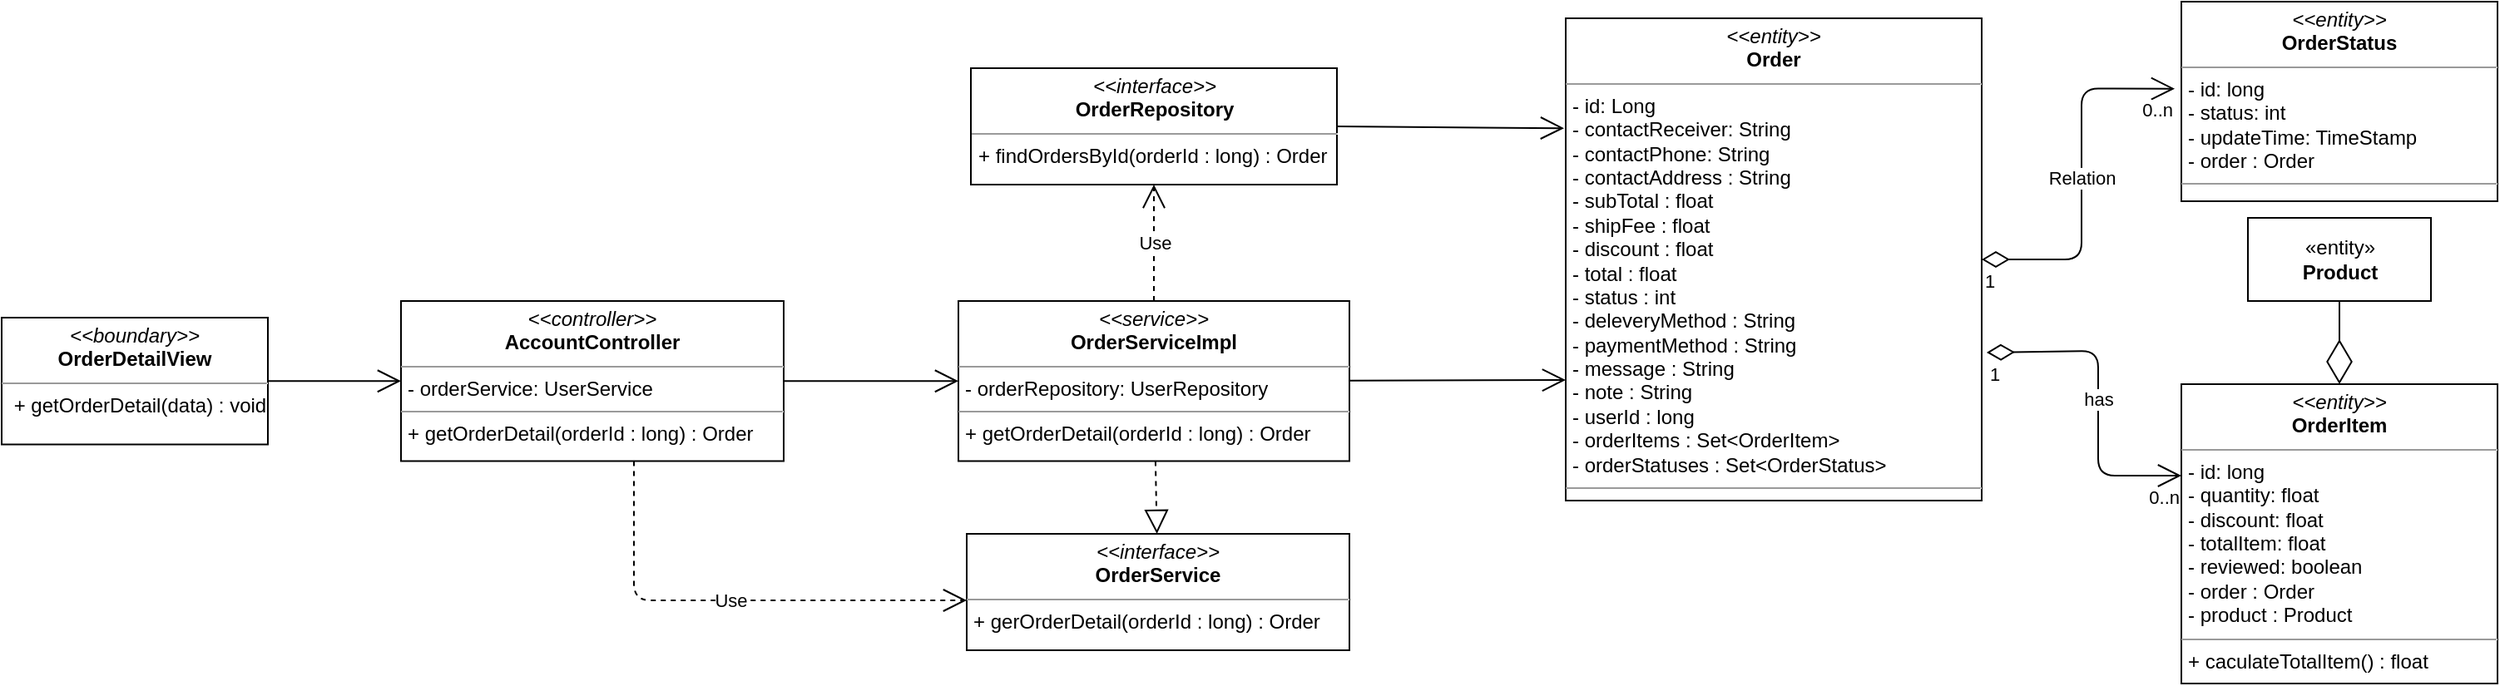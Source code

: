 <mxfile version="14.6.13" type="device"><diagram id="C5RBs43oDa-KdzZeNtuy" name="Page-1"><mxGraphModel dx="1935" dy="1594" grid="1" gridSize="10" guides="1" tooltips="1" connect="1" arrows="1" fold="1" page="1" pageScale="1" pageWidth="827" pageHeight="1169" math="0" shadow="0"><root><mxCell id="WIyWlLk6GJQsqaUBKTNV-0"/><mxCell id="WIyWlLk6GJQsqaUBKTNV-1" parent="WIyWlLk6GJQsqaUBKTNV-0"/><mxCell id="WVN8iQcISe4Y3c2PSFAi-0" value="&lt;p style=&quot;margin: 0px ; margin-top: 4px ; text-align: center&quot;&gt;&lt;i&gt;&amp;lt;&amp;lt;boundary&amp;gt;&amp;gt;&lt;/i&gt;&lt;br&gt;&lt;b&gt;OrderDetailView&lt;/b&gt;&lt;/p&gt;&lt;hr size=&quot;1&quot;&gt;&lt;p style=&quot;margin: 0px ; margin-left: 4px&quot;&gt;&lt;span&gt;&amp;nbsp;&lt;/span&gt;&lt;span&gt;+ getOrderDetail(data) : void&lt;/span&gt;&lt;/p&gt;" style="verticalAlign=top;align=left;overflow=fill;fontSize=12;fontFamily=Helvetica;html=1;" vertex="1" parent="WIyWlLk6GJQsqaUBKTNV-1"><mxGeometry x="-20" y="160" width="160" height="76.25" as="geometry"/></mxCell><mxCell id="WVN8iQcISe4Y3c2PSFAi-1" value="" style="endArrow=open;endFill=1;endSize=12;html=1;exitX=1;exitY=0.5;exitDx=0;exitDy=0;" edge="1" parent="WIyWlLk6GJQsqaUBKTNV-1" source="WVN8iQcISe4Y3c2PSFAi-0" target="WVN8iQcISe4Y3c2PSFAi-5"><mxGeometry width="160" relative="1" as="geometry"><mxPoint x="310" y="220" as="sourcePoint"/><mxPoint x="280" y="197.5" as="targetPoint"/></mxGeometry></mxCell><mxCell id="WVN8iQcISe4Y3c2PSFAi-2" value="&lt;p style=&quot;margin: 0px ; margin-top: 4px ; text-align: center&quot;&gt;&lt;i&gt;&amp;lt;&amp;lt;entity&amp;gt;&amp;gt;&lt;/i&gt;&lt;br&gt;&lt;b&gt;Order&lt;/b&gt;&lt;/p&gt;&lt;hr size=&quot;1&quot;&gt;&lt;p style=&quot;margin: 0px ; margin-left: 4px&quot;&gt;- id: Long&lt;/p&gt;&lt;p style=&quot;margin: 0px 0px 0px 4px&quot;&gt;- contactReceiver: String&lt;br&gt;- contactPhone: String&lt;/p&gt;&lt;p style=&quot;margin: 0px 0px 0px 4px&quot;&gt;- contactAddress : String&lt;/p&gt;&lt;p style=&quot;margin: 0px 0px 0px 4px&quot;&gt;- subTotal : float&lt;/p&gt;&lt;p style=&quot;margin: 0px 0px 0px 4px&quot;&gt;- shipFee : float&lt;/p&gt;&lt;p style=&quot;margin: 0px 0px 0px 4px&quot;&gt;- discount : float&lt;/p&gt;&lt;p style=&quot;margin: 0px 0px 0px 4px&quot;&gt;- total : float&lt;/p&gt;&lt;p style=&quot;margin: 0px 0px 0px 4px&quot;&gt;- status : int&lt;/p&gt;&lt;p style=&quot;margin: 0px 0px 0px 4px&quot;&gt;- deleveryMethod : String&lt;/p&gt;&lt;p style=&quot;margin: 0px 0px 0px 4px&quot;&gt;- paymentMethod : String&lt;/p&gt;&lt;p style=&quot;margin: 0px 0px 0px 4px&quot;&gt;- message : String&lt;/p&gt;&lt;p style=&quot;margin: 0px 0px 0px 4px&quot;&gt;- note : String&lt;/p&gt;&lt;p style=&quot;margin: 0px 0px 0px 4px&quot;&gt;- userId : long&lt;/p&gt;&lt;p style=&quot;margin: 0px 0px 0px 4px&quot;&gt;- orderItems : Set&amp;lt;OrderItem&amp;gt;&lt;/p&gt;&lt;p style=&quot;margin: 0px 0px 0px 4px&quot;&gt;- orderStatuses : Set&amp;lt;OrderStatus&amp;gt;&amp;nbsp;&lt;/p&gt;&lt;hr size=&quot;1&quot;&gt;&lt;p style=&quot;margin: 0px ; margin-left: 4px&quot;&gt;&lt;br&gt;&lt;/p&gt;" style="verticalAlign=top;align=left;overflow=fill;fontSize=12;fontFamily=Helvetica;html=1;" vertex="1" parent="WIyWlLk6GJQsqaUBKTNV-1"><mxGeometry x="920" y="-20" width="250" height="290" as="geometry"/></mxCell><mxCell id="WVN8iQcISe4Y3c2PSFAi-3" value="&lt;p style=&quot;margin: 0px ; margin-top: 4px ; text-align: center&quot;&gt;&lt;i&gt;&amp;lt;&amp;lt;entity&amp;gt;&amp;gt;&lt;/i&gt;&lt;br&gt;&lt;b&gt;OrderItem&lt;/b&gt;&lt;/p&gt;&lt;hr size=&quot;1&quot;&gt;&lt;p style=&quot;margin: 0px ; margin-left: 4px&quot;&gt;- id: long&lt;/p&gt;&lt;p style=&quot;margin: 0px ; margin-left: 4px&quot;&gt;- quantity: float&lt;br&gt;- discount: float&lt;/p&gt;&lt;p style=&quot;margin: 0px ; margin-left: 4px&quot;&gt;- totalItem: float&lt;/p&gt;&lt;p style=&quot;margin: 0px ; margin-left: 4px&quot;&gt;- reviewed: boolean&lt;/p&gt;&lt;p style=&quot;margin: 0px ; margin-left: 4px&quot;&gt;- order : Order&lt;/p&gt;&lt;p style=&quot;margin: 0px ; margin-left: 4px&quot;&gt;- product : Product&lt;/p&gt;&lt;hr size=&quot;1&quot;&gt;&lt;p style=&quot;margin: 0px ; margin-left: 4px&quot;&gt;+ caculateTotalItem() : float&lt;/p&gt;" style="verticalAlign=top;align=left;overflow=fill;fontSize=12;fontFamily=Helvetica;html=1;" vertex="1" parent="WIyWlLk6GJQsqaUBKTNV-1"><mxGeometry x="1290" y="200" width="190" height="180" as="geometry"/></mxCell><mxCell id="WVN8iQcISe4Y3c2PSFAi-4" value="&lt;p style=&quot;margin: 0px ; margin-top: 4px ; text-align: center&quot;&gt;&lt;i&gt;&amp;lt;&amp;lt;entity&amp;gt;&amp;gt;&lt;/i&gt;&lt;br&gt;&lt;b&gt;OrderStatus&lt;/b&gt;&lt;/p&gt;&lt;hr size=&quot;1&quot;&gt;&lt;p style=&quot;margin: 0px ; margin-left: 4px&quot;&gt;- id: long&lt;/p&gt;&lt;p style=&quot;margin: 0px ; margin-left: 4px&quot;&gt;- status: int&lt;br&gt;- updateTime: TimeStamp&lt;/p&gt;&lt;p style=&quot;margin: 0px ; margin-left: 4px&quot;&gt;- order : Order&lt;/p&gt;&lt;hr size=&quot;1&quot;&gt;&lt;p style=&quot;margin: 0px ; margin-left: 4px&quot;&gt;&lt;br&gt;&lt;/p&gt;" style="verticalAlign=top;align=left;overflow=fill;fontSize=12;fontFamily=Helvetica;html=1;" vertex="1" parent="WIyWlLk6GJQsqaUBKTNV-1"><mxGeometry x="1290" y="-30" width="190" height="120" as="geometry"/></mxCell><mxCell id="WVN8iQcISe4Y3c2PSFAi-5" value="&lt;p style=&quot;margin: 0px ; margin-top: 4px ; text-align: center&quot;&gt;&lt;i&gt;&amp;lt;&amp;lt;controller&amp;gt;&amp;gt;&lt;/i&gt;&lt;br&gt;&lt;b&gt;AccountController&lt;/b&gt;&lt;br&gt;&lt;/p&gt;&lt;hr size=&quot;1&quot;&gt;&lt;p style=&quot;margin: 0px ; margin-left: 4px&quot;&gt;- orderService: UserService&lt;/p&gt;&lt;hr size=&quot;1&quot;&gt;&lt;p style=&quot;margin: 0px ; margin-left: 4px&quot;&gt;+ getOrderDetail(orderId : long) : Order&lt;br&gt;&lt;/p&gt;" style="verticalAlign=top;align=left;overflow=fill;fontSize=12;fontFamily=Helvetica;html=1;" vertex="1" parent="WIyWlLk6GJQsqaUBKTNV-1"><mxGeometry x="220" y="150" width="230" height="96.25" as="geometry"/></mxCell><mxCell id="WVN8iQcISe4Y3c2PSFAi-6" value="&lt;p style=&quot;margin: 0px ; margin-top: 4px ; text-align: center&quot;&gt;&lt;i&gt;&amp;lt;&amp;lt;interface&amp;gt;&amp;gt;&lt;/i&gt;&lt;br&gt;&lt;b&gt;OrderService&lt;/b&gt;&lt;/p&gt;&lt;hr size=&quot;1&quot;&gt;&lt;p style=&quot;margin: 0px ; margin-left: 4px&quot;&gt;+ gerOrderDetail(orderId : long) : Order&lt;/p&gt;" style="verticalAlign=top;align=left;overflow=fill;fontSize=12;fontFamily=Helvetica;html=1;" vertex="1" parent="WIyWlLk6GJQsqaUBKTNV-1"><mxGeometry x="560" y="290" width="230" height="70" as="geometry"/></mxCell><mxCell id="WVN8iQcISe4Y3c2PSFAi-7" value="&lt;p style=&quot;margin: 0px ; margin-top: 4px ; text-align: center&quot;&gt;&lt;i&gt;&amp;lt;&amp;lt;interface&amp;gt;&amp;gt;&lt;/i&gt;&lt;br&gt;&lt;b&gt;OrderRepository&lt;/b&gt;&lt;/p&gt;&lt;hr size=&quot;1&quot;&gt;&lt;p style=&quot;margin: 0px ; margin-left: 4px&quot;&gt;+ findOrdersById(orderId : long) : Order&lt;br&gt;&lt;/p&gt;" style="verticalAlign=top;align=left;overflow=fill;fontSize=12;fontFamily=Helvetica;html=1;" vertex="1" parent="WIyWlLk6GJQsqaUBKTNV-1"><mxGeometry x="562.5" y="10" width="220" height="70" as="geometry"/></mxCell><mxCell id="WVN8iQcISe4Y3c2PSFAi-8" value="&lt;p style=&quot;margin: 0px ; margin-top: 4px ; text-align: center&quot;&gt;&lt;i&gt;&amp;lt;&amp;lt;service&amp;gt;&amp;gt;&lt;/i&gt;&lt;br&gt;&lt;b&gt;OrderServiceImpl&lt;/b&gt;&lt;br&gt;&lt;/p&gt;&lt;hr size=&quot;1&quot;&gt;&lt;p style=&quot;margin: 0px ; margin-left: 4px&quot;&gt;- orderRepository: UserRepository&lt;/p&gt;&lt;hr size=&quot;1&quot;&gt;&lt;p style=&quot;margin: 0px ; margin-left: 4px&quot;&gt;+ getOrderDetail(orderId : long) : Order&lt;br&gt;&lt;/p&gt;" style="verticalAlign=top;align=left;overflow=fill;fontSize=12;fontFamily=Helvetica;html=1;" vertex="1" parent="WIyWlLk6GJQsqaUBKTNV-1"><mxGeometry x="555" y="150" width="235" height="96.25" as="geometry"/></mxCell><mxCell id="WVN8iQcISe4Y3c2PSFAi-9" value="" style="endArrow=block;dashed=1;endFill=0;endSize=12;html=1;" edge="1" parent="WIyWlLk6GJQsqaUBKTNV-1" source="WVN8iQcISe4Y3c2PSFAi-8" target="WVN8iQcISe4Y3c2PSFAi-6"><mxGeometry width="160" relative="1" as="geometry"><mxPoint x="670" y="90" as="sourcePoint"/><mxPoint x="830" y="90" as="targetPoint"/></mxGeometry></mxCell><mxCell id="WVN8iQcISe4Y3c2PSFAi-10" value="Use" style="endArrow=open;endSize=12;dashed=1;html=1;edgeStyle=orthogonalEdgeStyle;" edge="1" parent="WIyWlLk6GJQsqaUBKTNV-1" source="WVN8iQcISe4Y3c2PSFAi-5" target="WVN8iQcISe4Y3c2PSFAi-6"><mxGeometry width="160" relative="1" as="geometry"><mxPoint x="670" y="190" as="sourcePoint"/><mxPoint x="830" y="190" as="targetPoint"/><Array as="points"><mxPoint x="360" y="330"/></Array></mxGeometry></mxCell><mxCell id="WVN8iQcISe4Y3c2PSFAi-11" value="" style="endArrow=open;endFill=1;endSize=12;html=1;" edge="1" parent="WIyWlLk6GJQsqaUBKTNV-1" source="WVN8iQcISe4Y3c2PSFAi-5" target="WVN8iQcISe4Y3c2PSFAi-8"><mxGeometry width="160" relative="1" as="geometry"><mxPoint x="670" y="190" as="sourcePoint"/><mxPoint x="830" y="190" as="targetPoint"/></mxGeometry></mxCell><mxCell id="WVN8iQcISe4Y3c2PSFAi-12" value="Use" style="endArrow=open;endSize=12;dashed=1;html=1;exitX=0.5;exitY=0;exitDx=0;exitDy=0;" edge="1" parent="WIyWlLk6GJQsqaUBKTNV-1" source="WVN8iQcISe4Y3c2PSFAi-8" target="WVN8iQcISe4Y3c2PSFAi-7"><mxGeometry width="160" relative="1" as="geometry"><mxPoint x="670" y="190" as="sourcePoint"/><mxPoint x="830" y="190" as="targetPoint"/></mxGeometry></mxCell><mxCell id="WVN8iQcISe4Y3c2PSFAi-13" value="" style="endArrow=open;endFill=1;endSize=12;html=1;exitX=1;exitY=0.5;exitDx=0;exitDy=0;entryX=-0.004;entryY=0.228;entryDx=0;entryDy=0;entryPerimeter=0;" edge="1" parent="WIyWlLk6GJQsqaUBKTNV-1" source="WVN8iQcISe4Y3c2PSFAi-7" target="WVN8iQcISe4Y3c2PSFAi-2"><mxGeometry width="160" relative="1" as="geometry"><mxPoint x="960" y="190" as="sourcePoint"/><mxPoint x="1120" y="190" as="targetPoint"/></mxGeometry></mxCell><mxCell id="WVN8iQcISe4Y3c2PSFAi-14" value="" style="endArrow=open;endFill=1;endSize=12;html=1;entryX=0;entryY=0.75;entryDx=0;entryDy=0;" edge="1" parent="WIyWlLk6GJQsqaUBKTNV-1" source="WVN8iQcISe4Y3c2PSFAi-8" target="WVN8iQcISe4Y3c2PSFAi-2"><mxGeometry width="160" relative="1" as="geometry"><mxPoint x="960" y="190" as="sourcePoint"/><mxPoint x="890" y="198" as="targetPoint"/></mxGeometry></mxCell><mxCell id="WVN8iQcISe4Y3c2PSFAi-15" value="Relation" style="endArrow=open;html=1;endSize=12;startArrow=diamondThin;startSize=14;startFill=0;edgeStyle=orthogonalEdgeStyle;entryX=-0.021;entryY=0.436;entryDx=0;entryDy=0;entryPerimeter=0;" edge="1" parent="WIyWlLk6GJQsqaUBKTNV-1" source="WVN8iQcISe4Y3c2PSFAi-2" target="WVN8iQcISe4Y3c2PSFAi-4"><mxGeometry relative="1" as="geometry"><mxPoint x="960" y="90" as="sourcePoint"/><mxPoint x="1120" y="90" as="targetPoint"/></mxGeometry></mxCell><mxCell id="WVN8iQcISe4Y3c2PSFAi-16" value="1" style="edgeLabel;resizable=0;html=1;align=left;verticalAlign=top;" connectable="0" vertex="1" parent="WVN8iQcISe4Y3c2PSFAi-15"><mxGeometry x="-1" relative="1" as="geometry"/></mxCell><mxCell id="WVN8iQcISe4Y3c2PSFAi-17" value="0..n" style="edgeLabel;resizable=0;html=1;align=right;verticalAlign=top;" connectable="0" vertex="1" parent="WVN8iQcISe4Y3c2PSFAi-15"><mxGeometry x="1" relative="1" as="geometry"/></mxCell><mxCell id="WVN8iQcISe4Y3c2PSFAi-18" value="has" style="endArrow=open;html=1;endSize=12;startArrow=diamondThin;startSize=14;startFill=0;edgeStyle=orthogonalEdgeStyle;exitX=1.012;exitY=0.693;exitDx=0;exitDy=0;exitPerimeter=0;" edge="1" parent="WIyWlLk6GJQsqaUBKTNV-1" source="WVN8iQcISe4Y3c2PSFAi-2" target="WVN8iQcISe4Y3c2PSFAi-3"><mxGeometry relative="1" as="geometry"><mxPoint x="1190" y="180" as="sourcePoint"/><mxPoint x="1120" y="90" as="targetPoint"/><Array as="points"><mxPoint x="1240" y="180"/><mxPoint x="1240" y="255"/></Array></mxGeometry></mxCell><mxCell id="WVN8iQcISe4Y3c2PSFAi-19" value="1" style="edgeLabel;resizable=0;html=1;align=left;verticalAlign=top;" connectable="0" vertex="1" parent="WVN8iQcISe4Y3c2PSFAi-18"><mxGeometry x="-1" relative="1" as="geometry"/></mxCell><mxCell id="WVN8iQcISe4Y3c2PSFAi-20" value="0..n" style="edgeLabel;resizable=0;html=1;align=right;verticalAlign=top;" connectable="0" vertex="1" parent="WVN8iQcISe4Y3c2PSFAi-18"><mxGeometry x="1" relative="1" as="geometry"/></mxCell><mxCell id="WVN8iQcISe4Y3c2PSFAi-21" value="«entity»&lt;br&gt;&lt;b&gt;Product&lt;/b&gt;" style="html=1;" vertex="1" parent="WIyWlLk6GJQsqaUBKTNV-1"><mxGeometry x="1330" y="100" width="110" height="50" as="geometry"/></mxCell><mxCell id="WVN8iQcISe4Y3c2PSFAi-22" value="" style="endArrow=diamondThin;endFill=0;endSize=24;html=1;exitX=0.5;exitY=1;exitDx=0;exitDy=0;" edge="1" parent="WIyWlLk6GJQsqaUBKTNV-1" source="WVN8iQcISe4Y3c2PSFAi-21" target="WVN8iQcISe4Y3c2PSFAi-3"><mxGeometry width="160" relative="1" as="geometry"><mxPoint x="1030" y="240" as="sourcePoint"/><mxPoint x="1190" y="240" as="targetPoint"/></mxGeometry></mxCell></root></mxGraphModel></diagram></mxfile>